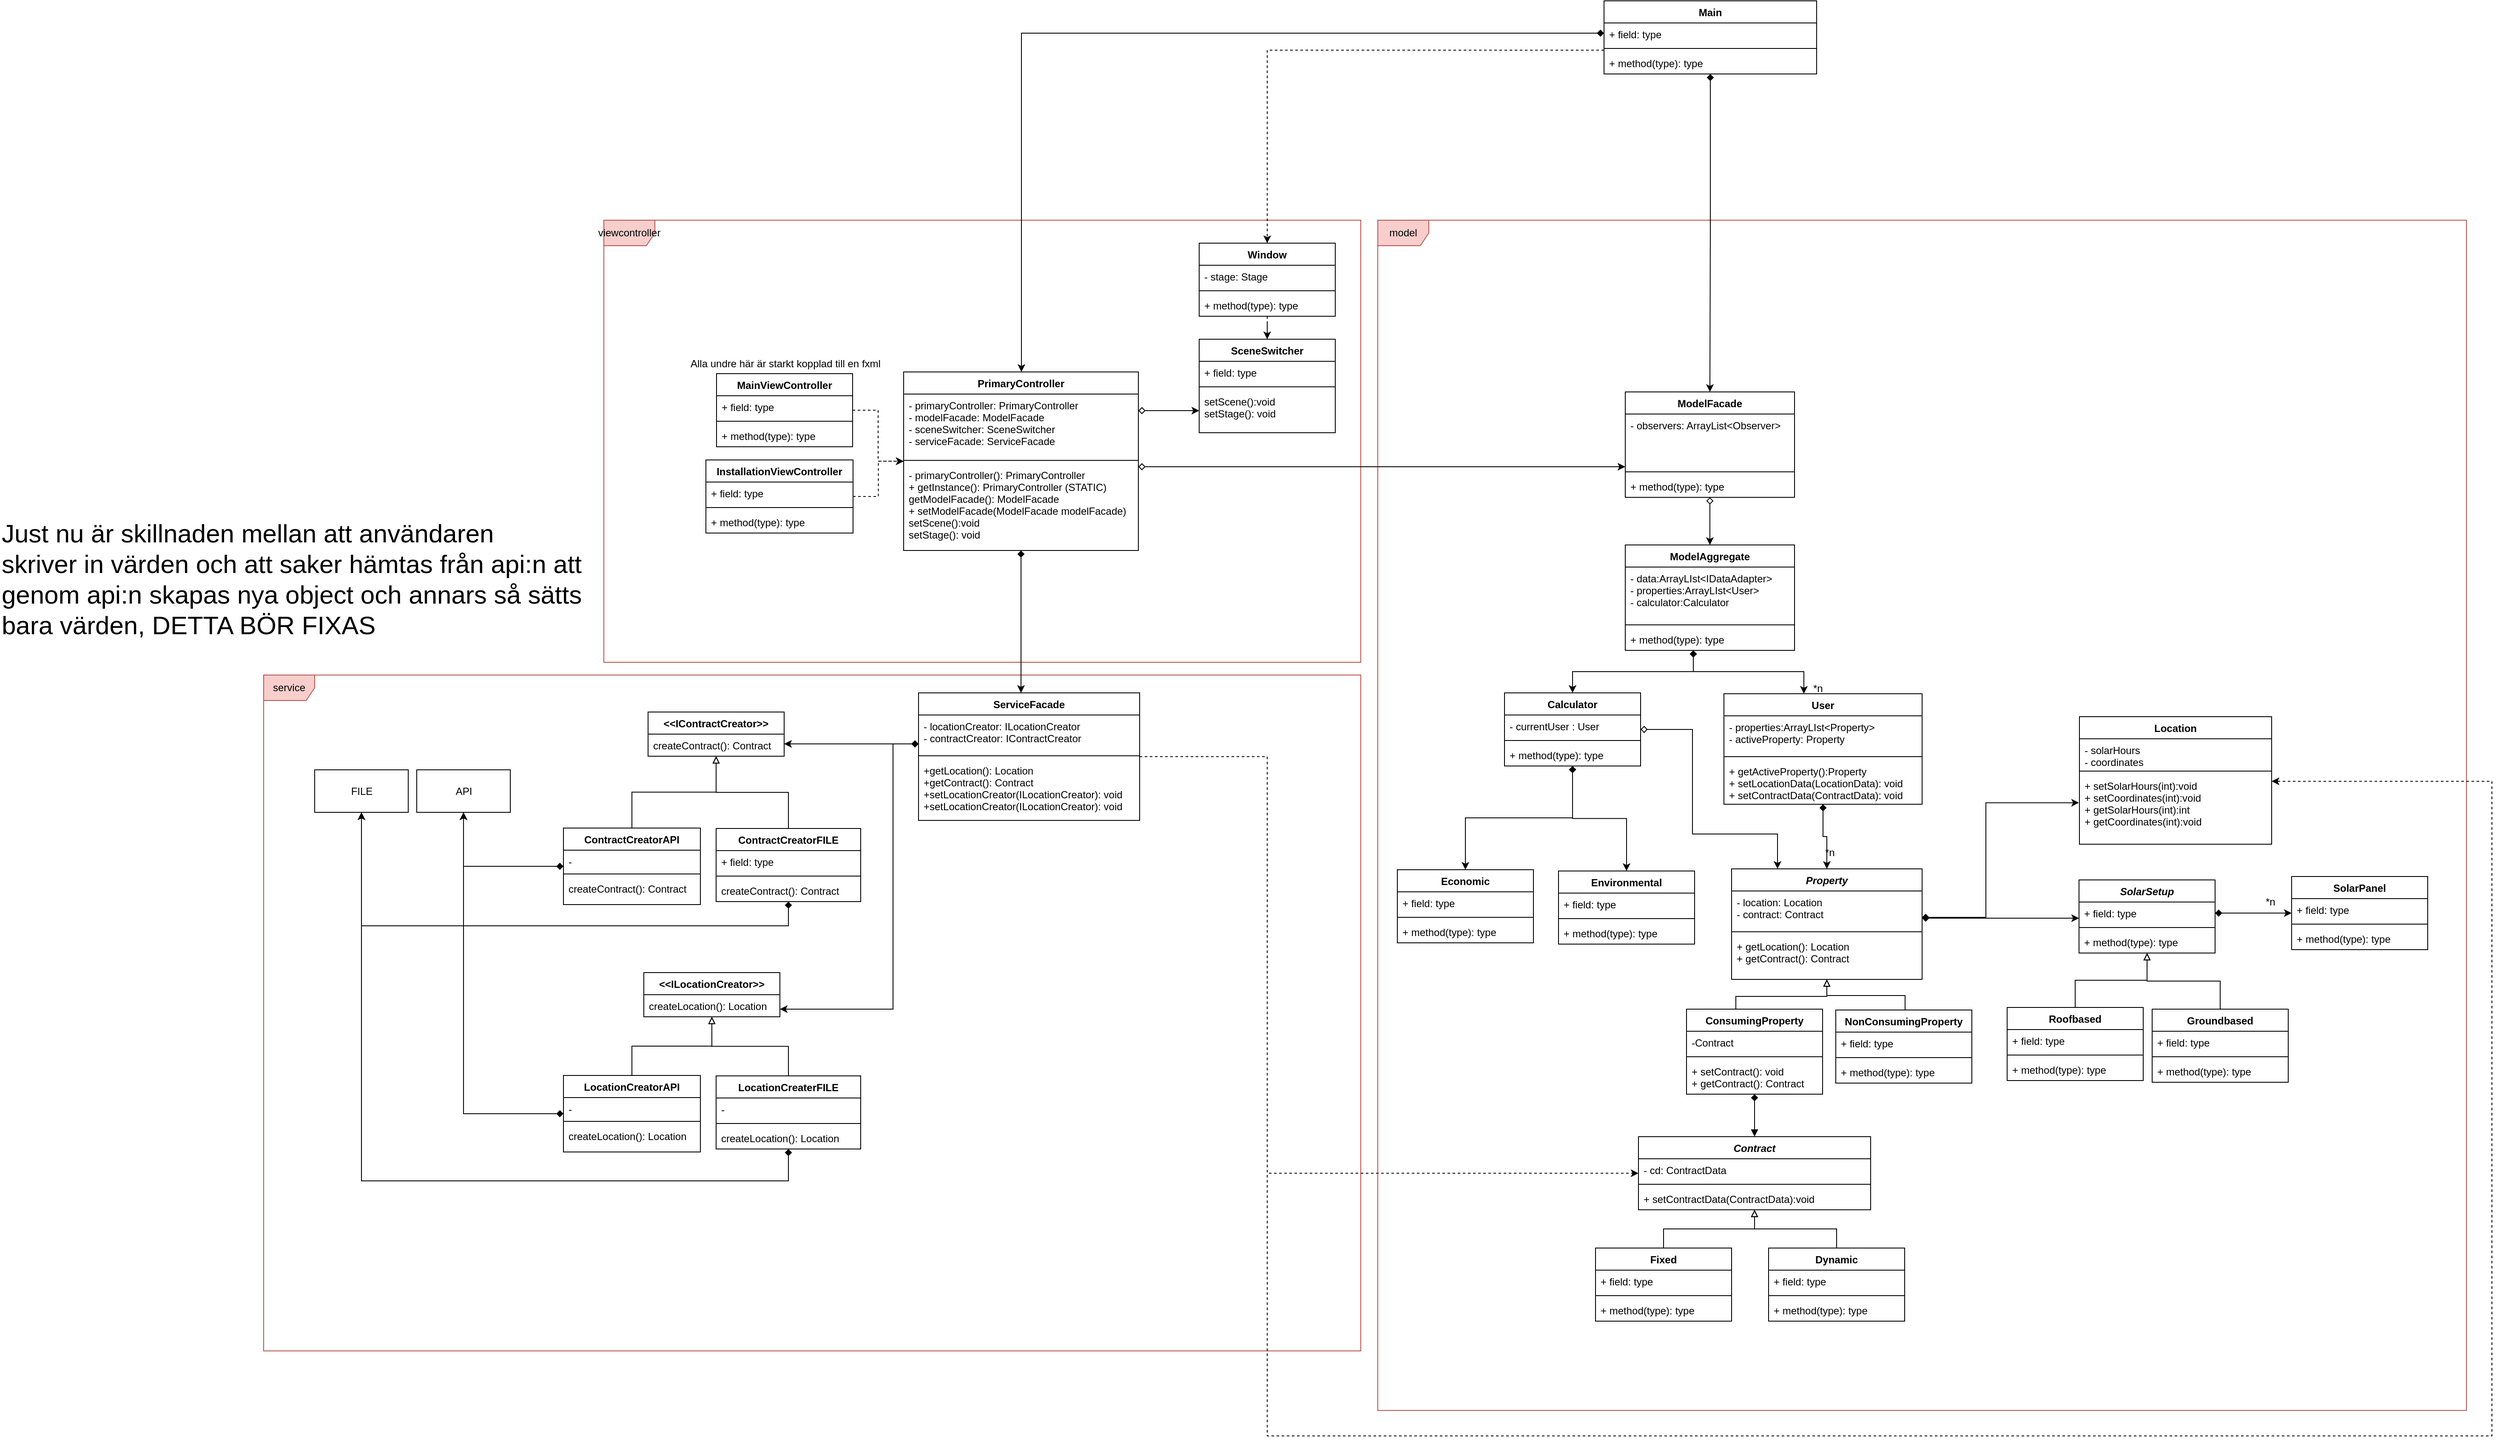 <mxfile version="11.3.0" type="device" pages="1"><diagram name="Page-1" id="929967ad-93f9-6ef4-fab6-5d389245f69c"><mxGraphModel dx="1806" dy="965" grid="1" gridSize="10" guides="1" tooltips="1" connect="1" arrows="1" fold="1" page="1" pageScale="2" pageWidth="2336" pageHeight="1654" background="none" math="0" shadow="0"><root><mxCell id="0" style=";html=1;"/><mxCell id="1" style=";html=1;" parent="0"/><mxCell id="E6SUMUaS3trgGq5RU_9r-7" value="service" style="shape=umlFrame;whiteSpace=wrap;html=1;fillColor=#f8cecc;strokeColor=#b85450;" parent="1" vertex="1"><mxGeometry x="390" y="1275" width="1290" height="795" as="geometry"/></mxCell><mxCell id="9O2OfUI6PIkPVo3skTh6-73" value="viewcontroller" style="shape=umlFrame;whiteSpace=wrap;html=1;fillColor=#f8cecc;strokeColor=#b85450;" parent="1" vertex="1"><mxGeometry x="790" y="740" width="890" height="520" as="geometry"/></mxCell><mxCell id="9O2OfUI6PIkPVo3skTh6-70" value="model" style="shape=umlFrame;whiteSpace=wrap;html=1;fillColor=#f8cecc;strokeColor=#b85450;" parent="1" vertex="1"><mxGeometry x="1700" y="740" width="1280" height="1400" as="geometry"/></mxCell><mxCell id="9O2OfUI6PIkPVo3skTh6-109" style="edgeStyle=orthogonalEdgeStyle;rounded=0;orthogonalLoop=1;jettySize=auto;html=1;startArrow=diamond;startFill=1;endArrow=classic;endFill=1;" parent="1" source="9O2OfUI6PIkPVo3skTh6-127" target="9O2OfUI6PIkPVo3skTh6-105" edge="1"><mxGeometry relative="1" as="geometry"><mxPoint x="2071" y="1240" as="sourcePoint"/><Array as="points"><mxPoint x="2071" y="1271"/><mxPoint x="2201" y="1271"/></Array></mxGeometry></mxCell><mxCell id="9O2OfUI6PIkPVo3skTh6-110" style="edgeStyle=orthogonalEdgeStyle;rounded=0;orthogonalLoop=1;jettySize=auto;html=1;startArrow=diamond;startFill=1;endArrow=classic;endFill=1;" parent="1" source="9O2OfUI6PIkPVo3skTh6-127" target="9O2OfUI6PIkPVo3skTh6-89" edge="1"><mxGeometry relative="1" as="geometry"><mxPoint x="2071" y="1240" as="sourcePoint"/><Array as="points"><mxPoint x="2071" y="1271"/><mxPoint x="1929" y="1271"/></Array></mxGeometry></mxCell><mxCell id="9O2OfUI6PIkPVo3skTh6-18" style="edgeStyle=orthogonalEdgeStyle;rounded=0;orthogonalLoop=1;jettySize=auto;html=1;endArrow=none;endFill=0;startArrow=block;startFill=0;" parent="1" source="9O2OfUI6PIkPVo3skTh6-116" target="9O2OfUI6PIkPVo3skTh6-131" edge="1"><mxGeometry relative="1" as="geometry"><mxPoint x="2569.5" y="1586.5" as="sourcePoint"/><mxPoint x="2680.5" y="1666.5" as="targetPoint"/></mxGeometry></mxCell><mxCell id="9O2OfUI6PIkPVo3skTh6-64" style="edgeStyle=orthogonalEdgeStyle;rounded=0;orthogonalLoop=1;jettySize=auto;html=1;startArrow=none;startFill=0;endArrow=block;endFill=0;" parent="1" source="9O2OfUI6PIkPVo3skTh6-123" target="9O2OfUI6PIkPVo3skTh6-116" edge="1"><mxGeometry relative="1" as="geometry"><mxPoint x="2511.5" y="1666.5" as="sourcePoint"/><mxPoint x="2569.5" y="1586.5" as="targetPoint"/></mxGeometry></mxCell><mxCell id="9O2OfUI6PIkPVo3skTh6-63" value="*n" style="text;html=1;resizable=0;points=[];autosize=1;align=left;verticalAlign=top;spacingTop=-4;" parent="1" vertex="1"><mxGeometry x="2210" y="1281" width="30" height="20" as="geometry"/></mxCell><mxCell id="9O2OfUI6PIkPVo3skTh6-76" value="Location" style="swimlane;fontStyle=1;align=center;verticalAlign=top;childLayout=stackLayout;horizontal=1;startSize=26;horizontalStack=0;resizeParent=1;resizeParentMax=0;resizeLast=0;collapsible=1;marginBottom=0;" parent="1" vertex="1"><mxGeometry x="2525" y="1324" width="226" height="150" as="geometry"/></mxCell><mxCell id="9O2OfUI6PIkPVo3skTh6-77" value=" - solarHours&#xA;- coordinates" style="text;strokeColor=none;fillColor=none;align=left;verticalAlign=top;spacingLeft=4;spacingRight=4;overflow=hidden;rotatable=0;points=[[0,0.5],[1,0.5]];portConstraint=eastwest;" parent="9O2OfUI6PIkPVo3skTh6-76" vertex="1"><mxGeometry y="26" width="226" height="34" as="geometry"/></mxCell><mxCell id="9O2OfUI6PIkPVo3skTh6-78" value="" style="line;strokeWidth=1;fillColor=none;align=left;verticalAlign=middle;spacingTop=-1;spacingLeft=3;spacingRight=3;rotatable=0;labelPosition=right;points=[];portConstraint=eastwest;" parent="9O2OfUI6PIkPVo3skTh6-76" vertex="1"><mxGeometry y="60" width="226" height="8" as="geometry"/></mxCell><mxCell id="9O2OfUI6PIkPVo3skTh6-79" value="+ setSolarHours(int):void&#xA;+ setCoordinates(int):void&#xA;+ getSolarHours(int):int&#xA;+ getCoordinates(int):void" style="text;strokeColor=none;fillColor=none;align=left;verticalAlign=top;spacingLeft=4;spacingRight=4;overflow=hidden;rotatable=0;points=[[0,0.5],[1,0.5]];portConstraint=eastwest;" parent="9O2OfUI6PIkPVo3skTh6-76" vertex="1"><mxGeometry y="68" width="226" height="82" as="geometry"/></mxCell><mxCell id="9O2OfUI6PIkPVo3skTh6-85" value="API" style="html=1;" parent="1" vertex="1"><mxGeometry x="570" y="1386.5" width="110" height="50" as="geometry"/></mxCell><mxCell id="9O2OfUI6PIkPVo3skTh6-87" value="*n" style="text;html=1;resizable=0;points=[];autosize=1;align=left;verticalAlign=top;spacingTop=-4;" parent="1" vertex="1"><mxGeometry x="2741.5" y="1531.5" width="30" height="20" as="geometry"/></mxCell><mxCell id="9O2OfUI6PIkPVo3skTh6-103" style="edgeStyle=orthogonalEdgeStyle;rounded=0;orthogonalLoop=1;jettySize=auto;html=1;startArrow=diamond;startFill=1;endArrow=classic;endFill=1;" parent="1" source="9O2OfUI6PIkPVo3skTh6-89" target="9O2OfUI6PIkPVo3skTh6-99" edge="1"><mxGeometry relative="1" as="geometry"><mxPoint x="1899.172" y="1503" as="sourcePoint"/></mxGeometry></mxCell><mxCell id="9O2OfUI6PIkPVo3skTh6-104" style="edgeStyle=orthogonalEdgeStyle;rounded=0;orthogonalLoop=1;jettySize=auto;html=1;startArrow=diamond;startFill=1;endArrow=classic;endFill=1;" parent="1" source="9O2OfUI6PIkPVo3skTh6-89" target="9O2OfUI6PIkPVo3skTh6-95" edge="1"><mxGeometry relative="1" as="geometry"><mxPoint x="1899.172" y="1503" as="sourcePoint"/></mxGeometry></mxCell><mxCell id="9O2OfUI6PIkPVo3skTh6-218" style="edgeStyle=orthogonalEdgeStyle;rounded=0;orthogonalLoop=1;jettySize=auto;html=1;startArrow=diamond;startFill=0;endArrow=classic;endFill=1;" parent="1" source="9O2OfUI6PIkPVo3skTh6-89" target="9O2OfUI6PIkPVo3skTh6-111" edge="1"><mxGeometry relative="1" as="geometry"><Array as="points"><mxPoint x="2070" y="1339"/><mxPoint x="2070" y="1462"/><mxPoint x="2170" y="1462"/></Array></mxGeometry></mxCell><mxCell id="9O2OfUI6PIkPVo3skTh6-89" value="Calculator" style="swimlane;fontStyle=1;align=center;verticalAlign=top;childLayout=stackLayout;horizontal=1;startSize=26;horizontalStack=0;resizeParent=1;resizeParentMax=0;resizeLast=0;collapsible=1;marginBottom=0;" parent="1" vertex="1"><mxGeometry x="1849" y="1296" width="160" height="86" as="geometry"/></mxCell><mxCell id="9O2OfUI6PIkPVo3skTh6-90" value="- currentUser : User" style="text;strokeColor=none;fillColor=none;align=left;verticalAlign=top;spacingLeft=4;spacingRight=4;overflow=hidden;rotatable=0;points=[[0,0.5],[1,0.5]];portConstraint=eastwest;" parent="9O2OfUI6PIkPVo3skTh6-89" vertex="1"><mxGeometry y="26" width="160" height="26" as="geometry"/></mxCell><mxCell id="9O2OfUI6PIkPVo3skTh6-91" value="" style="line;strokeWidth=1;fillColor=none;align=left;verticalAlign=middle;spacingTop=-1;spacingLeft=3;spacingRight=3;rotatable=0;labelPosition=right;points=[];portConstraint=eastwest;" parent="9O2OfUI6PIkPVo3skTh6-89" vertex="1"><mxGeometry y="52" width="160" height="8" as="geometry"/></mxCell><mxCell id="9O2OfUI6PIkPVo3skTh6-92" value="+ method(type): type" style="text;strokeColor=none;fillColor=none;align=left;verticalAlign=top;spacingLeft=4;spacingRight=4;overflow=hidden;rotatable=0;points=[[0,0.5],[1,0.5]];portConstraint=eastwest;" parent="9O2OfUI6PIkPVo3skTh6-89" vertex="1"><mxGeometry y="60" width="160" height="26" as="geometry"/></mxCell><mxCell id="9O2OfUI6PIkPVo3skTh6-95" value="Environmental" style="swimlane;fontStyle=1;align=center;verticalAlign=top;childLayout=stackLayout;horizontal=1;startSize=26;horizontalStack=0;resizeParent=1;resizeParentMax=0;resizeLast=0;collapsible=1;marginBottom=0;" parent="1" vertex="1"><mxGeometry x="1912.5" y="1505.5" width="160" height="86" as="geometry"/></mxCell><mxCell id="9O2OfUI6PIkPVo3skTh6-96" value="+ field: type" style="text;strokeColor=none;fillColor=none;align=left;verticalAlign=top;spacingLeft=4;spacingRight=4;overflow=hidden;rotatable=0;points=[[0,0.5],[1,0.5]];portConstraint=eastwest;" parent="9O2OfUI6PIkPVo3skTh6-95" vertex="1"><mxGeometry y="26" width="160" height="26" as="geometry"/></mxCell><mxCell id="9O2OfUI6PIkPVo3skTh6-97" value="" style="line;strokeWidth=1;fillColor=none;align=left;verticalAlign=middle;spacingTop=-1;spacingLeft=3;spacingRight=3;rotatable=0;labelPosition=right;points=[];portConstraint=eastwest;" parent="9O2OfUI6PIkPVo3skTh6-95" vertex="1"><mxGeometry y="52" width="160" height="8" as="geometry"/></mxCell><mxCell id="9O2OfUI6PIkPVo3skTh6-98" value="+ method(type): type" style="text;strokeColor=none;fillColor=none;align=left;verticalAlign=top;spacingLeft=4;spacingRight=4;overflow=hidden;rotatable=0;points=[[0,0.5],[1,0.5]];portConstraint=eastwest;" parent="9O2OfUI6PIkPVo3skTh6-95" vertex="1"><mxGeometry y="60" width="160" height="26" as="geometry"/></mxCell><mxCell id="9O2OfUI6PIkPVo3skTh6-99" value="Economic" style="swimlane;fontStyle=1;align=center;verticalAlign=top;childLayout=stackLayout;horizontal=1;startSize=26;horizontalStack=0;resizeParent=1;resizeParentMax=0;resizeLast=0;collapsible=1;marginBottom=0;" parent="1" vertex="1"><mxGeometry x="1723" y="1504" width="160" height="86" as="geometry"/></mxCell><mxCell id="9O2OfUI6PIkPVo3skTh6-100" value="+ field: type" style="text;strokeColor=none;fillColor=none;align=left;verticalAlign=top;spacingLeft=4;spacingRight=4;overflow=hidden;rotatable=0;points=[[0,0.5],[1,0.5]];portConstraint=eastwest;" parent="9O2OfUI6PIkPVo3skTh6-99" vertex="1"><mxGeometry y="26" width="160" height="26" as="geometry"/></mxCell><mxCell id="9O2OfUI6PIkPVo3skTh6-101" value="" style="line;strokeWidth=1;fillColor=none;align=left;verticalAlign=middle;spacingTop=-1;spacingLeft=3;spacingRight=3;rotatable=0;labelPosition=right;points=[];portConstraint=eastwest;" parent="9O2OfUI6PIkPVo3skTh6-99" vertex="1"><mxGeometry y="52" width="160" height="8" as="geometry"/></mxCell><mxCell id="9O2OfUI6PIkPVo3skTh6-102" value="+ method(type): type" style="text;strokeColor=none;fillColor=none;align=left;verticalAlign=top;spacingLeft=4;spacingRight=4;overflow=hidden;rotatable=0;points=[[0,0.5],[1,0.5]];portConstraint=eastwest;" parent="9O2OfUI6PIkPVo3skTh6-99" vertex="1"><mxGeometry y="60" width="160" height="26" as="geometry"/></mxCell><mxCell id="9O2OfUI6PIkPVo3skTh6-122" style="edgeStyle=orthogonalEdgeStyle;rounded=0;orthogonalLoop=1;jettySize=auto;html=1;startArrow=diamond;startFill=1;endArrow=classic;endFill=1;" parent="1" source="9O2OfUI6PIkPVo3skTh6-105" target="9O2OfUI6PIkPVo3skTh6-111" edge="1"><mxGeometry relative="1" as="geometry"><mxPoint x="2216.5" y="1515" as="sourcePoint"/></mxGeometry></mxCell><mxCell id="9O2OfUI6PIkPVo3skTh6-105" value="User" style="swimlane;fontStyle=1;align=center;verticalAlign=top;childLayout=stackLayout;horizontal=1;startSize=26;horizontalStack=0;resizeParent=1;resizeParentMax=0;resizeLast=0;collapsible=1;marginBottom=0;" parent="1" vertex="1"><mxGeometry x="2107" y="1297" width="233" height="130" as="geometry"/></mxCell><mxCell id="9O2OfUI6PIkPVo3skTh6-106" value="- properties:ArrayLIst&lt;Property&gt;&#xA;- activeProperty: Property&#xA;" style="text;strokeColor=none;fillColor=none;align=left;verticalAlign=top;spacingLeft=4;spacingRight=4;overflow=hidden;rotatable=0;points=[[0,0.5],[1,0.5]];portConstraint=eastwest;" parent="9O2OfUI6PIkPVo3skTh6-105" vertex="1"><mxGeometry y="26" width="233" height="44" as="geometry"/></mxCell><mxCell id="9O2OfUI6PIkPVo3skTh6-107" value="" style="line;strokeWidth=1;fillColor=none;align=left;verticalAlign=middle;spacingTop=-1;spacingLeft=3;spacingRight=3;rotatable=0;labelPosition=right;points=[];portConstraint=eastwest;" parent="9O2OfUI6PIkPVo3skTh6-105" vertex="1"><mxGeometry y="70" width="233" height="8" as="geometry"/></mxCell><mxCell id="9O2OfUI6PIkPVo3skTh6-108" value="+ getActiveProperty():Property&#xA;+ setLocationData(LocationData): void&#xA;+ setContractData(ContractData): void" style="text;strokeColor=none;fillColor=none;align=left;verticalAlign=top;spacingLeft=4;spacingRight=4;overflow=hidden;rotatable=0;points=[[0,0.5],[1,0.5]];portConstraint=eastwest;" parent="9O2OfUI6PIkPVo3skTh6-105" vertex="1"><mxGeometry y="78" width="233" height="52" as="geometry"/></mxCell><mxCell id="9O2OfUI6PIkPVo3skTh6-111" value="Property" style="swimlane;fontStyle=3;align=center;verticalAlign=top;childLayout=stackLayout;horizontal=1;startSize=26;horizontalStack=0;resizeParent=1;resizeParentMax=0;resizeLast=0;collapsible=1;marginBottom=0;" parent="1" vertex="1"><mxGeometry x="2116" y="1503" width="224" height="130" as="geometry"/></mxCell><mxCell id="9O2OfUI6PIkPVo3skTh6-112" value="- location: Location&#xA;- contract: Contract&#xA;&#xA;" style="text;strokeColor=none;fillColor=none;align=left;verticalAlign=top;spacingLeft=4;spacingRight=4;overflow=hidden;rotatable=0;points=[[0,0.5],[1,0.5]];portConstraint=eastwest;" parent="9O2OfUI6PIkPVo3skTh6-111" vertex="1"><mxGeometry y="26" width="224" height="44" as="geometry"/></mxCell><mxCell id="9O2OfUI6PIkPVo3skTh6-113" value="" style="line;strokeWidth=1;fillColor=none;align=left;verticalAlign=middle;spacingTop=-1;spacingLeft=3;spacingRight=3;rotatable=0;labelPosition=right;points=[];portConstraint=eastwest;" parent="9O2OfUI6PIkPVo3skTh6-111" vertex="1"><mxGeometry y="70" width="224" height="8" as="geometry"/></mxCell><mxCell id="9O2OfUI6PIkPVo3skTh6-114" value="+ getLocation(): Location&#xA;+ getContract(): Contract&#xA;" style="text;strokeColor=none;fillColor=none;align=left;verticalAlign=top;spacingLeft=4;spacingRight=4;overflow=hidden;rotatable=0;points=[[0,0.5],[1,0.5]];portConstraint=eastwest;" parent="9O2OfUI6PIkPVo3skTh6-111" vertex="1"><mxGeometry y="78" width="224" height="52" as="geometry"/></mxCell><mxCell id="9O2OfUI6PIkPVo3skTh6-116" value="SolarSetup" style="swimlane;fontStyle=3;align=center;verticalAlign=top;childLayout=stackLayout;horizontal=1;startSize=26;horizontalStack=0;resizeParent=1;resizeParentMax=0;resizeLast=0;collapsible=1;marginBottom=0;" parent="1" vertex="1"><mxGeometry x="2524.5" y="1516" width="160" height="86" as="geometry"/></mxCell><mxCell id="9O2OfUI6PIkPVo3skTh6-117" value="+ field: type" style="text;strokeColor=none;fillColor=none;align=left;verticalAlign=top;spacingLeft=4;spacingRight=4;overflow=hidden;rotatable=0;points=[[0,0.5],[1,0.5]];portConstraint=eastwest;" parent="9O2OfUI6PIkPVo3skTh6-116" vertex="1"><mxGeometry y="26" width="160" height="26" as="geometry"/></mxCell><mxCell id="9O2OfUI6PIkPVo3skTh6-118" value="" style="line;strokeWidth=1;fillColor=none;align=left;verticalAlign=middle;spacingTop=-1;spacingLeft=3;spacingRight=3;rotatable=0;labelPosition=right;points=[];portConstraint=eastwest;" parent="9O2OfUI6PIkPVo3skTh6-116" vertex="1"><mxGeometry y="52" width="160" height="8" as="geometry"/></mxCell><mxCell id="9O2OfUI6PIkPVo3skTh6-119" value="+ method(type): type" style="text;strokeColor=none;fillColor=none;align=left;verticalAlign=top;spacingLeft=4;spacingRight=4;overflow=hidden;rotatable=0;points=[[0,0.5],[1,0.5]];portConstraint=eastwest;" parent="9O2OfUI6PIkPVo3skTh6-116" vertex="1"><mxGeometry y="60" width="160" height="26" as="geometry"/></mxCell><mxCell id="9O2OfUI6PIkPVo3skTh6-121" style="edgeStyle=orthogonalEdgeStyle;rounded=0;orthogonalLoop=1;jettySize=auto;html=1;startArrow=diamond;startFill=1;endArrow=classic;endFill=1;" parent="1" source="9O2OfUI6PIkPVo3skTh6-112" target="9O2OfUI6PIkPVo3skTh6-116" edge="1"><mxGeometry relative="1" as="geometry"><Array as="points"><mxPoint x="2364.5" y="1561"/><mxPoint x="2364.5" y="1561"/></Array></mxGeometry></mxCell><mxCell id="9O2OfUI6PIkPVo3skTh6-123" value="Roofbased" style="swimlane;fontStyle=1;align=center;verticalAlign=top;childLayout=stackLayout;horizontal=1;startSize=26;horizontalStack=0;resizeParent=1;resizeParentMax=0;resizeLast=0;collapsible=1;marginBottom=0;" parent="1" vertex="1"><mxGeometry x="2440" y="1666" width="160" height="86" as="geometry"/></mxCell><mxCell id="9O2OfUI6PIkPVo3skTh6-124" value="+ field: type" style="text;strokeColor=none;fillColor=none;align=left;verticalAlign=top;spacingLeft=4;spacingRight=4;overflow=hidden;rotatable=0;points=[[0,0.5],[1,0.5]];portConstraint=eastwest;" parent="9O2OfUI6PIkPVo3skTh6-123" vertex="1"><mxGeometry y="26" width="160" height="26" as="geometry"/></mxCell><mxCell id="9O2OfUI6PIkPVo3skTh6-125" value="" style="line;strokeWidth=1;fillColor=none;align=left;verticalAlign=middle;spacingTop=-1;spacingLeft=3;spacingRight=3;rotatable=0;labelPosition=right;points=[];portConstraint=eastwest;" parent="9O2OfUI6PIkPVo3skTh6-123" vertex="1"><mxGeometry y="52" width="160" height="8" as="geometry"/></mxCell><mxCell id="9O2OfUI6PIkPVo3skTh6-126" value="+ method(type): type" style="text;strokeColor=none;fillColor=none;align=left;verticalAlign=top;spacingLeft=4;spacingRight=4;overflow=hidden;rotatable=0;points=[[0,0.5],[1,0.5]];portConstraint=eastwest;" parent="9O2OfUI6PIkPVo3skTh6-123" vertex="1"><mxGeometry y="60" width="160" height="26" as="geometry"/></mxCell><mxCell id="9O2OfUI6PIkPVo3skTh6-127" value="ModelAggregate" style="swimlane;fontStyle=1;align=center;verticalAlign=top;childLayout=stackLayout;horizontal=1;startSize=26;horizontalStack=0;resizeParent=1;resizeParentMax=0;resizeLast=0;collapsible=1;marginBottom=0;" parent="1" vertex="1"><mxGeometry x="1991" y="1122" width="199" height="124" as="geometry"/></mxCell><mxCell id="9O2OfUI6PIkPVo3skTh6-128" value="- data:ArrayLIst&lt;IDataAdapter&gt;&#xA;- properties:ArrayLIst&lt;User&gt;&#xA;- calculator:Calculator&#xA;" style="text;strokeColor=none;fillColor=none;align=left;verticalAlign=top;spacingLeft=4;spacingRight=4;overflow=hidden;rotatable=0;points=[[0,0.5],[1,0.5]];portConstraint=eastwest;" parent="9O2OfUI6PIkPVo3skTh6-127" vertex="1"><mxGeometry y="26" width="199" height="64" as="geometry"/></mxCell><mxCell id="9O2OfUI6PIkPVo3skTh6-129" value="" style="line;strokeWidth=1;fillColor=none;align=left;verticalAlign=middle;spacingTop=-1;spacingLeft=3;spacingRight=3;rotatable=0;labelPosition=right;points=[];portConstraint=eastwest;" parent="9O2OfUI6PIkPVo3skTh6-127" vertex="1"><mxGeometry y="90" width="199" height="8" as="geometry"/></mxCell><mxCell id="9O2OfUI6PIkPVo3skTh6-130" value="+ method(type): type" style="text;strokeColor=none;fillColor=none;align=left;verticalAlign=top;spacingLeft=4;spacingRight=4;overflow=hidden;rotatable=0;points=[[0,0.5],[1,0.5]];portConstraint=eastwest;" parent="9O2OfUI6PIkPVo3skTh6-127" vertex="1"><mxGeometry y="98" width="199" height="26" as="geometry"/></mxCell><mxCell id="9O2OfUI6PIkPVo3skTh6-131" value="Groundbased" style="swimlane;fontStyle=1;align=center;verticalAlign=top;childLayout=stackLayout;horizontal=1;startSize=26;horizontalStack=0;resizeParent=1;resizeParentMax=0;resizeLast=0;collapsible=1;marginBottom=0;" parent="1" vertex="1"><mxGeometry x="2610.5" y="1668" width="160" height="86" as="geometry"/></mxCell><mxCell id="9O2OfUI6PIkPVo3skTh6-132" value="+ field: type" style="text;strokeColor=none;fillColor=none;align=left;verticalAlign=top;spacingLeft=4;spacingRight=4;overflow=hidden;rotatable=0;points=[[0,0.5],[1,0.5]];portConstraint=eastwest;" parent="9O2OfUI6PIkPVo3skTh6-131" vertex="1"><mxGeometry y="26" width="160" height="26" as="geometry"/></mxCell><mxCell id="9O2OfUI6PIkPVo3skTh6-133" value="" style="line;strokeWidth=1;fillColor=none;align=left;verticalAlign=middle;spacingTop=-1;spacingLeft=3;spacingRight=3;rotatable=0;labelPosition=right;points=[];portConstraint=eastwest;" parent="9O2OfUI6PIkPVo3skTh6-131" vertex="1"><mxGeometry y="52" width="160" height="8" as="geometry"/></mxCell><mxCell id="9O2OfUI6PIkPVo3skTh6-134" value="+ method(type): type" style="text;strokeColor=none;fillColor=none;align=left;verticalAlign=top;spacingLeft=4;spacingRight=4;overflow=hidden;rotatable=0;points=[[0,0.5],[1,0.5]];portConstraint=eastwest;" parent="9O2OfUI6PIkPVo3skTh6-131" vertex="1"><mxGeometry y="60" width="160" height="26" as="geometry"/></mxCell><mxCell id="9O2OfUI6PIkPVo3skTh6-150" style="edgeStyle=orthogonalEdgeStyle;rounded=0;orthogonalLoop=1;jettySize=auto;html=1;startArrow=diamond;startFill=1;endArrow=block;endFill=1;" parent="1" source="9O2OfUI6PIkPVo3skTh6-135" target="9O2OfUI6PIkPVo3skTh6-151" edge="1"><mxGeometry relative="1" as="geometry"><mxPoint x="2127" y="1789" as="targetPoint"/></mxGeometry></mxCell><mxCell id="9O2OfUI6PIkPVo3skTh6-230" style="edgeStyle=orthogonalEdgeStyle;rounded=0;orthogonalLoop=1;jettySize=auto;html=1;startArrow=none;startFill=0;endArrow=block;endFill=0;" parent="1" source="9O2OfUI6PIkPVo3skTh6-135" target="9O2OfUI6PIkPVo3skTh6-111" edge="1"><mxGeometry relative="1" as="geometry"><Array as="points"><mxPoint x="2121" y="1653"/><mxPoint x="2228" y="1653"/></Array></mxGeometry></mxCell><mxCell id="9O2OfUI6PIkPVo3skTh6-135" value="ConsumingProperty" style="swimlane;fontStyle=1;align=center;verticalAlign=top;childLayout=stackLayout;horizontal=1;startSize=26;horizontalStack=0;resizeParent=1;resizeParentMax=0;resizeLast=0;collapsible=1;marginBottom=0;" parent="1" vertex="1"><mxGeometry x="2063" y="1668" width="160" height="100" as="geometry"/></mxCell><mxCell id="9O2OfUI6PIkPVo3skTh6-136" value="-Contract" style="text;strokeColor=none;fillColor=none;align=left;verticalAlign=top;spacingLeft=4;spacingRight=4;overflow=hidden;rotatable=0;points=[[0,0.5],[1,0.5]];portConstraint=eastwest;" parent="9O2OfUI6PIkPVo3skTh6-135" vertex="1"><mxGeometry y="26" width="160" height="26" as="geometry"/></mxCell><mxCell id="9O2OfUI6PIkPVo3skTh6-137" value="" style="line;strokeWidth=1;fillColor=none;align=left;verticalAlign=middle;spacingTop=-1;spacingLeft=3;spacingRight=3;rotatable=0;labelPosition=right;points=[];portConstraint=eastwest;" parent="9O2OfUI6PIkPVo3skTh6-135" vertex="1"><mxGeometry y="52" width="160" height="8" as="geometry"/></mxCell><mxCell id="9O2OfUI6PIkPVo3skTh6-138" value="+ setContract(): void&#xA;+ getContract(): Contract&#xA;" style="text;strokeColor=none;fillColor=none;align=left;verticalAlign=top;spacingLeft=4;spacingRight=4;overflow=hidden;rotatable=0;points=[[0,0.5],[1,0.5]];portConstraint=eastwest;" parent="9O2OfUI6PIkPVo3skTh6-135" vertex="1"><mxGeometry y="60" width="160" height="40" as="geometry"/></mxCell><mxCell id="9O2OfUI6PIkPVo3skTh6-145" style="edgeStyle=orthogonalEdgeStyle;rounded=0;orthogonalLoop=1;jettySize=auto;html=1;startArrow=none;startFill=0;endArrow=block;endFill=0;" parent="1" source="9O2OfUI6PIkPVo3skTh6-141" target="9O2OfUI6PIkPVo3skTh6-111" edge="1"><mxGeometry relative="1" as="geometry"><Array as="points"><mxPoint x="2320" y="1652"/><mxPoint x="2228" y="1652"/></Array></mxGeometry></mxCell><mxCell id="9O2OfUI6PIkPVo3skTh6-141" value="NonConsumingProperty" style="swimlane;fontStyle=1;align=center;verticalAlign=top;childLayout=stackLayout;horizontal=1;startSize=26;horizontalStack=0;resizeParent=1;resizeParentMax=0;resizeLast=0;collapsible=1;marginBottom=0;" parent="1" vertex="1"><mxGeometry x="2238.5" y="1669" width="160" height="86" as="geometry"/></mxCell><mxCell id="9O2OfUI6PIkPVo3skTh6-142" value="+ field: type" style="text;strokeColor=none;fillColor=none;align=left;verticalAlign=top;spacingLeft=4;spacingRight=4;overflow=hidden;rotatable=0;points=[[0,0.5],[1,0.5]];portConstraint=eastwest;" parent="9O2OfUI6PIkPVo3skTh6-141" vertex="1"><mxGeometry y="26" width="160" height="26" as="geometry"/></mxCell><mxCell id="9O2OfUI6PIkPVo3skTh6-143" value="" style="line;strokeWidth=1;fillColor=none;align=left;verticalAlign=middle;spacingTop=-1;spacingLeft=3;spacingRight=3;rotatable=0;labelPosition=right;points=[];portConstraint=eastwest;" parent="9O2OfUI6PIkPVo3skTh6-141" vertex="1"><mxGeometry y="52" width="160" height="8" as="geometry"/></mxCell><mxCell id="9O2OfUI6PIkPVo3skTh6-144" value="+ method(type): type" style="text;strokeColor=none;fillColor=none;align=left;verticalAlign=top;spacingLeft=4;spacingRight=4;overflow=hidden;rotatable=0;points=[[0,0.5],[1,0.5]];portConstraint=eastwest;" parent="9O2OfUI6PIkPVo3skTh6-141" vertex="1"><mxGeometry y="60" width="160" height="26" as="geometry"/></mxCell><mxCell id="9O2OfUI6PIkPVo3skTh6-151" value="Contract" style="swimlane;fontStyle=3;align=center;verticalAlign=top;childLayout=stackLayout;horizontal=1;startSize=26;horizontalStack=0;resizeParent=1;resizeParentMax=0;resizeLast=0;collapsible=1;marginBottom=0;" parent="1" vertex="1"><mxGeometry x="2006.5" y="1818" width="273" height="86" as="geometry"/></mxCell><mxCell id="9O2OfUI6PIkPVo3skTh6-152" value="- cd: ContractData" style="text;strokeColor=none;fillColor=none;align=left;verticalAlign=top;spacingLeft=4;spacingRight=4;overflow=hidden;rotatable=0;points=[[0,0.5],[1,0.5]];portConstraint=eastwest;" parent="9O2OfUI6PIkPVo3skTh6-151" vertex="1"><mxGeometry y="26" width="273" height="26" as="geometry"/></mxCell><mxCell id="9O2OfUI6PIkPVo3skTh6-153" value="" style="line;strokeWidth=1;fillColor=none;align=left;verticalAlign=middle;spacingTop=-1;spacingLeft=3;spacingRight=3;rotatable=0;labelPosition=right;points=[];portConstraint=eastwest;" parent="9O2OfUI6PIkPVo3skTh6-151" vertex="1"><mxGeometry y="52" width="273" height="8" as="geometry"/></mxCell><mxCell id="9O2OfUI6PIkPVo3skTh6-154" value="+ setContractData(ContractData):void" style="text;strokeColor=none;fillColor=none;align=left;verticalAlign=top;spacingLeft=4;spacingRight=4;overflow=hidden;rotatable=0;points=[[0,0.5],[1,0.5]];portConstraint=eastwest;" parent="9O2OfUI6PIkPVo3skTh6-151" vertex="1"><mxGeometry y="60" width="273" height="26" as="geometry"/></mxCell><mxCell id="9O2OfUI6PIkPVo3skTh6-167" style="edgeStyle=orthogonalEdgeStyle;rounded=0;orthogonalLoop=1;jettySize=auto;html=1;startArrow=none;startFill=0;endArrow=block;endFill=0;" parent="1" source="9O2OfUI6PIkPVo3skTh6-156" target="9O2OfUI6PIkPVo3skTh6-151" edge="1"><mxGeometry relative="1" as="geometry"/></mxCell><mxCell id="9O2OfUI6PIkPVo3skTh6-156" value="Dynamic" style="swimlane;fontStyle=1;align=center;verticalAlign=top;childLayout=stackLayout;horizontal=1;startSize=26;horizontalStack=0;resizeParent=1;resizeParentMax=0;resizeLast=0;collapsible=1;marginBottom=0;" parent="1" vertex="1"><mxGeometry x="2159.5" y="1949" width="160" height="86" as="geometry"/></mxCell><mxCell id="9O2OfUI6PIkPVo3skTh6-157" value="+ field: type" style="text;strokeColor=none;fillColor=none;align=left;verticalAlign=top;spacingLeft=4;spacingRight=4;overflow=hidden;rotatable=0;points=[[0,0.5],[1,0.5]];portConstraint=eastwest;" parent="9O2OfUI6PIkPVo3skTh6-156" vertex="1"><mxGeometry y="26" width="160" height="26" as="geometry"/></mxCell><mxCell id="9O2OfUI6PIkPVo3skTh6-158" value="" style="line;strokeWidth=1;fillColor=none;align=left;verticalAlign=middle;spacingTop=-1;spacingLeft=3;spacingRight=3;rotatable=0;labelPosition=right;points=[];portConstraint=eastwest;" parent="9O2OfUI6PIkPVo3skTh6-156" vertex="1"><mxGeometry y="52" width="160" height="8" as="geometry"/></mxCell><mxCell id="9O2OfUI6PIkPVo3skTh6-159" value="+ method(type): type" style="text;strokeColor=none;fillColor=none;align=left;verticalAlign=top;spacingLeft=4;spacingRight=4;overflow=hidden;rotatable=0;points=[[0,0.5],[1,0.5]];portConstraint=eastwest;" parent="9O2OfUI6PIkPVo3skTh6-156" vertex="1"><mxGeometry y="60" width="160" height="26" as="geometry"/></mxCell><mxCell id="9O2OfUI6PIkPVo3skTh6-166" style="edgeStyle=orthogonalEdgeStyle;rounded=0;orthogonalLoop=1;jettySize=auto;html=1;startArrow=none;startFill=0;endArrow=block;endFill=0;" parent="1" source="9O2OfUI6PIkPVo3skTh6-162" target="9O2OfUI6PIkPVo3skTh6-151" edge="1"><mxGeometry relative="1" as="geometry"/></mxCell><mxCell id="9O2OfUI6PIkPVo3skTh6-162" value="Fixed" style="swimlane;fontStyle=1;align=center;verticalAlign=top;childLayout=stackLayout;horizontal=1;startSize=26;horizontalStack=0;resizeParent=1;resizeParentMax=0;resizeLast=0;collapsible=1;marginBottom=0;" parent="1" vertex="1"><mxGeometry x="1956" y="1949" width="160" height="86" as="geometry"/></mxCell><mxCell id="9O2OfUI6PIkPVo3skTh6-163" value="+ field: type" style="text;strokeColor=none;fillColor=none;align=left;verticalAlign=top;spacingLeft=4;spacingRight=4;overflow=hidden;rotatable=0;points=[[0,0.5],[1,0.5]];portConstraint=eastwest;" parent="9O2OfUI6PIkPVo3skTh6-162" vertex="1"><mxGeometry y="26" width="160" height="26" as="geometry"/></mxCell><mxCell id="9O2OfUI6PIkPVo3skTh6-164" value="" style="line;strokeWidth=1;fillColor=none;align=left;verticalAlign=middle;spacingTop=-1;spacingLeft=3;spacingRight=3;rotatable=0;labelPosition=right;points=[];portConstraint=eastwest;" parent="9O2OfUI6PIkPVo3skTh6-162" vertex="1"><mxGeometry y="52" width="160" height="8" as="geometry"/></mxCell><mxCell id="9O2OfUI6PIkPVo3skTh6-165" value="+ method(type): type" style="text;strokeColor=none;fillColor=none;align=left;verticalAlign=top;spacingLeft=4;spacingRight=4;overflow=hidden;rotatable=0;points=[[0,0.5],[1,0.5]];portConstraint=eastwest;" parent="9O2OfUI6PIkPVo3skTh6-162" vertex="1"><mxGeometry y="60" width="160" height="26" as="geometry"/></mxCell><mxCell id="9O2OfUI6PIkPVo3skTh6-173" style="edgeStyle=orthogonalEdgeStyle;rounded=0;orthogonalLoop=1;jettySize=auto;html=1;startArrow=diamond;startFill=1;endArrow=classic;endFill=1;" parent="1" source="9O2OfUI6PIkPVo3skTh6-111" edge="1"><mxGeometry relative="1" as="geometry"><mxPoint x="2295.5" y="1560.4" as="sourcePoint"/><mxPoint x="2524.5" y="1425.2" as="targetPoint"/><Array as="points"><mxPoint x="2415" y="1560"/><mxPoint x="2415" y="1425"/></Array></mxGeometry></mxCell><mxCell id="9O2OfUI6PIkPVo3skTh6-184" style="edgeStyle=orthogonalEdgeStyle;rounded=0;orthogonalLoop=1;jettySize=auto;html=1;startArrow=diamond;startFill=1;endArrow=classic;endFill=1;" parent="1" source="9O2OfUI6PIkPVo3skTh6-180" target="9O2OfUI6PIkPVo3skTh6-85" edge="1"><mxGeometry relative="1" as="geometry"><mxPoint x="960.5" y="1517.5" as="targetPoint"/><Array as="points"><mxPoint x="625" y="1500"/></Array></mxGeometry></mxCell><mxCell id="9O2OfUI6PIkPVo3skTh6-216" style="edgeStyle=orthogonalEdgeStyle;rounded=0;orthogonalLoop=1;jettySize=auto;html=1;startArrow=diamond;startFill=1;endArrow=classic;endFill=1;" parent="1" source="9O2OfUI6PIkPVo3skTh6-199" target="CACVjQYpnag8E5i3fIYz-11" edge="1"><mxGeometry relative="1" as="geometry"><Array as="points"><mxPoint x="1007" y="1570"/><mxPoint x="505" y="1570"/></Array></mxGeometry></mxCell><mxCell id="CACVjQYpnag8E5i3fIYz-10" style="edgeStyle=orthogonalEdgeStyle;rounded=0;orthogonalLoop=1;jettySize=auto;html=1;endArrow=block;endFill=0;" parent="1" source="9O2OfUI6PIkPVo3skTh6-199" target="CACVjQYpnag8E5i3fIYz-5" edge="1"><mxGeometry relative="1" as="geometry"/></mxCell><mxCell id="9O2OfUI6PIkPVo3skTh6-199" value="ContractCreatorFILE" style="swimlane;fontStyle=1;align=center;verticalAlign=top;childLayout=stackLayout;horizontal=1;startSize=26;horizontalStack=0;resizeParent=1;resizeParentMax=0;resizeLast=0;collapsible=1;marginBottom=0;" parent="1" vertex="1"><mxGeometry x="922" y="1455.5" width="170" height="86" as="geometry"/></mxCell><mxCell id="9O2OfUI6PIkPVo3skTh6-200" value="+ field: type" style="text;strokeColor=none;fillColor=none;align=left;verticalAlign=top;spacingLeft=4;spacingRight=4;overflow=hidden;rotatable=0;points=[[0,0.5],[1,0.5]];portConstraint=eastwest;" parent="9O2OfUI6PIkPVo3skTh6-199" vertex="1"><mxGeometry y="26" width="170" height="26" as="geometry"/></mxCell><mxCell id="9O2OfUI6PIkPVo3skTh6-201" value="" style="line;strokeWidth=1;fillColor=none;align=left;verticalAlign=middle;spacingTop=-1;spacingLeft=3;spacingRight=3;rotatable=0;labelPosition=right;points=[];portConstraint=eastwest;" parent="9O2OfUI6PIkPVo3skTh6-199" vertex="1"><mxGeometry y="52" width="170" height="8" as="geometry"/></mxCell><mxCell id="9O2OfUI6PIkPVo3skTh6-202" value="createContract(): Contract" style="text;strokeColor=none;fillColor=none;align=left;verticalAlign=top;spacingLeft=4;spacingRight=4;overflow=hidden;rotatable=0;points=[[0,0.5],[1,0.5]];portConstraint=eastwest;" parent="9O2OfUI6PIkPVo3skTh6-199" vertex="1"><mxGeometry y="60" width="170" height="26" as="geometry"/></mxCell><mxCell id="9O2OfUI6PIkPVo3skTh6-210" value="SolarPanel" style="swimlane;fontStyle=1;align=center;verticalAlign=top;childLayout=stackLayout;horizontal=1;startSize=26;horizontalStack=0;resizeParent=1;resizeParentMax=0;resizeLast=0;collapsible=1;marginBottom=0;" parent="1" vertex="1"><mxGeometry x="2774.5" y="1512" width="160" height="86" as="geometry"/></mxCell><mxCell id="9O2OfUI6PIkPVo3skTh6-211" value="+ field: type" style="text;strokeColor=none;fillColor=none;align=left;verticalAlign=top;spacingLeft=4;spacingRight=4;overflow=hidden;rotatable=0;points=[[0,0.5],[1,0.5]];portConstraint=eastwest;" parent="9O2OfUI6PIkPVo3skTh6-210" vertex="1"><mxGeometry y="26" width="160" height="26" as="geometry"/></mxCell><mxCell id="9O2OfUI6PIkPVo3skTh6-212" value="" style="line;strokeWidth=1;fillColor=none;align=left;verticalAlign=middle;spacingTop=-1;spacingLeft=3;spacingRight=3;rotatable=0;labelPosition=right;points=[];portConstraint=eastwest;" parent="9O2OfUI6PIkPVo3skTh6-210" vertex="1"><mxGeometry y="52" width="160" height="8" as="geometry"/></mxCell><mxCell id="9O2OfUI6PIkPVo3skTh6-213" value="+ method(type): type" style="text;strokeColor=none;fillColor=none;align=left;verticalAlign=top;spacingLeft=4;spacingRight=4;overflow=hidden;rotatable=0;points=[[0,0.5],[1,0.5]];portConstraint=eastwest;" parent="9O2OfUI6PIkPVo3skTh6-210" vertex="1"><mxGeometry y="60" width="160" height="26" as="geometry"/></mxCell><mxCell id="9O2OfUI6PIkPVo3skTh6-214" style="edgeStyle=orthogonalEdgeStyle;rounded=0;orthogonalLoop=1;jettySize=auto;html=1;startArrow=diamond;startFill=1;endArrow=classic;endFill=1;" parent="1" source="9O2OfUI6PIkPVo3skTh6-117" target="9O2OfUI6PIkPVo3skTh6-210" edge="1"><mxGeometry relative="1" as="geometry"/></mxCell><mxCell id="9O2OfUI6PIkPVo3skTh6-217" value="*n" style="text;html=1;resizable=0;points=[];autosize=1;align=left;verticalAlign=top;spacingTop=-4;" parent="1" vertex="1"><mxGeometry x="2223.5" y="1474" width="30" height="20" as="geometry"/></mxCell><mxCell id="l4G244THZqSKhmw9ualw-35" style="edgeStyle=orthogonalEdgeStyle;rounded=0;orthogonalLoop=1;jettySize=auto;html=1;startArrow=diamond;startFill=1;" parent="1" source="E6SUMUaS3trgGq5RU_9r-2" target="l4G244THZqSKhmw9ualw-17" edge="1"><mxGeometry relative="1" as="geometry"><Array as="points"><mxPoint x="1281" y="520"/></Array></mxGeometry></mxCell><mxCell id="l4G244THZqSKhmw9ualw-36" style="edgeStyle=orthogonalEdgeStyle;rounded=0;orthogonalLoop=1;jettySize=auto;html=1;startArrow=diamond;startFill=1;" parent="1" source="E6SUMUaS3trgGq5RU_9r-2" target="l4G244THZqSKhmw9ualw-3" edge="1"><mxGeometry relative="1" as="geometry"/></mxCell><mxCell id="l4G244THZqSKhmw9ualw-49" style="edgeStyle=orthogonalEdgeStyle;rounded=0;orthogonalLoop=1;jettySize=auto;html=1;startArrow=none;startFill=0;dashed=1;" parent="1" source="E6SUMUaS3trgGq5RU_9r-2" target="l4G244THZqSKhmw9ualw-37" edge="1"><mxGeometry relative="1" as="geometry"><Array as="points"><mxPoint x="1570" y="540"/></Array></mxGeometry></mxCell><mxCell id="E6SUMUaS3trgGq5RU_9r-2" value="Main" style="swimlane;fontStyle=1;align=center;verticalAlign=top;childLayout=stackLayout;horizontal=1;startSize=26;horizontalStack=0;resizeParent=1;resizeParentMax=0;resizeLast=0;collapsible=1;marginBottom=0;" parent="1" vertex="1"><mxGeometry x="1966" y="482" width="250" height="86" as="geometry"/></mxCell><mxCell id="E6SUMUaS3trgGq5RU_9r-3" value="+ field: type" style="text;strokeColor=none;fillColor=none;align=left;verticalAlign=top;spacingLeft=4;spacingRight=4;overflow=hidden;rotatable=0;points=[[0,0.5],[1,0.5]];portConstraint=eastwest;" parent="E6SUMUaS3trgGq5RU_9r-2" vertex="1"><mxGeometry y="26" width="250" height="26" as="geometry"/></mxCell><mxCell id="E6SUMUaS3trgGq5RU_9r-4" value="" style="line;strokeWidth=1;fillColor=none;align=left;verticalAlign=middle;spacingTop=-1;spacingLeft=3;spacingRight=3;rotatable=0;labelPosition=right;points=[];portConstraint=eastwest;" parent="E6SUMUaS3trgGq5RU_9r-2" vertex="1"><mxGeometry y="52" width="250" height="8" as="geometry"/></mxCell><mxCell id="E6SUMUaS3trgGq5RU_9r-5" value="+ method(type): type" style="text;strokeColor=none;fillColor=none;align=left;verticalAlign=top;spacingLeft=4;spacingRight=4;overflow=hidden;rotatable=0;points=[[0,0.5],[1,0.5]];portConstraint=eastwest;" parent="E6SUMUaS3trgGq5RU_9r-2" vertex="1"><mxGeometry y="60" width="250" height="26" as="geometry"/></mxCell><mxCell id="l4G244THZqSKhmw9ualw-7" style="edgeStyle=orthogonalEdgeStyle;rounded=0;orthogonalLoop=1;jettySize=auto;html=1;startArrow=diamond;startFill=0;" parent="1" source="l4G244THZqSKhmw9ualw-3" target="9O2OfUI6PIkPVo3skTh6-127" edge="1"><mxGeometry relative="1" as="geometry"/></mxCell><mxCell id="l4G244THZqSKhmw9ualw-3" value="ModelFacade" style="swimlane;fontStyle=1;align=center;verticalAlign=top;childLayout=stackLayout;horizontal=1;startSize=26;horizontalStack=0;resizeParent=1;resizeParentMax=0;resizeLast=0;collapsible=1;marginBottom=0;" parent="1" vertex="1"><mxGeometry x="1991" y="942" width="199" height="124" as="geometry"/></mxCell><mxCell id="l4G244THZqSKhmw9ualw-4" value="- observers: ArrayList&lt;Observer&gt;" style="text;strokeColor=none;fillColor=none;align=left;verticalAlign=top;spacingLeft=4;spacingRight=4;overflow=hidden;rotatable=0;points=[[0,0.5],[1,0.5]];portConstraint=eastwest;" parent="l4G244THZqSKhmw9ualw-3" vertex="1"><mxGeometry y="26" width="199" height="64" as="geometry"/></mxCell><mxCell id="l4G244THZqSKhmw9ualw-5" value="" style="line;strokeWidth=1;fillColor=none;align=left;verticalAlign=middle;spacingTop=-1;spacingLeft=3;spacingRight=3;rotatable=0;labelPosition=right;points=[];portConstraint=eastwest;" parent="l4G244THZqSKhmw9ualw-3" vertex="1"><mxGeometry y="90" width="199" height="8" as="geometry"/></mxCell><mxCell id="l4G244THZqSKhmw9ualw-6" value="+ method(type): type" style="text;strokeColor=none;fillColor=none;align=left;verticalAlign=top;spacingLeft=4;spacingRight=4;overflow=hidden;rotatable=0;points=[[0,0.5],[1,0.5]];portConstraint=eastwest;" parent="l4G244THZqSKhmw9ualw-3" vertex="1"><mxGeometry y="98" width="199" height="26" as="geometry"/></mxCell><mxCell id="l4G244THZqSKhmw9ualw-9" value="SceneSwitcher" style="swimlane;fontStyle=1;align=center;verticalAlign=top;childLayout=stackLayout;horizontal=1;startSize=26;horizontalStack=0;resizeParent=1;resizeParentMax=0;resizeLast=0;collapsible=1;marginBottom=0;" parent="1" vertex="1"><mxGeometry x="1490" y="880" width="160" height="110" as="geometry"/></mxCell><mxCell id="l4G244THZqSKhmw9ualw-10" value="+ field: type" style="text;strokeColor=none;fillColor=none;align=left;verticalAlign=top;spacingLeft=4;spacingRight=4;overflow=hidden;rotatable=0;points=[[0,0.5],[1,0.5]];portConstraint=eastwest;" parent="l4G244THZqSKhmw9ualw-9" vertex="1"><mxGeometry y="26" width="160" height="26" as="geometry"/></mxCell><mxCell id="l4G244THZqSKhmw9ualw-11" value="" style="line;strokeWidth=1;fillColor=none;align=left;verticalAlign=middle;spacingTop=-1;spacingLeft=3;spacingRight=3;rotatable=0;labelPosition=right;points=[];portConstraint=eastwest;" parent="l4G244THZqSKhmw9ualw-9" vertex="1"><mxGeometry y="52" width="160" height="8" as="geometry"/></mxCell><mxCell id="l4G244THZqSKhmw9ualw-12" value="setScene():void&#xA;setStage(): void" style="text;strokeColor=none;fillColor=none;align=left;verticalAlign=top;spacingLeft=4;spacingRight=4;overflow=hidden;rotatable=0;points=[[0,0.5],[1,0.5]];portConstraint=eastwest;" parent="l4G244THZqSKhmw9ualw-9" vertex="1"><mxGeometry y="60" width="160" height="50" as="geometry"/></mxCell><mxCell id="l4G244THZqSKhmw9ualw-31" style="edgeStyle=orthogonalEdgeStyle;rounded=0;orthogonalLoop=1;jettySize=auto;html=1;startArrow=none;startFill=0;dashed=1;" parent="1" source="l4G244THZqSKhmw9ualw-13" target="l4G244THZqSKhmw9ualw-17" edge="1"><mxGeometry relative="1" as="geometry"/></mxCell><mxCell id="l4G244THZqSKhmw9ualw-13" value="InstallationViewController" style="swimlane;fontStyle=1;align=center;verticalAlign=top;childLayout=stackLayout;horizontal=1;startSize=26;horizontalStack=0;resizeParent=1;resizeParentMax=0;resizeLast=0;collapsible=1;marginBottom=0;" parent="1" vertex="1"><mxGeometry x="910" y="1022" width="173" height="86" as="geometry"/></mxCell><mxCell id="l4G244THZqSKhmw9ualw-14" value="+ field: type" style="text;strokeColor=none;fillColor=none;align=left;verticalAlign=top;spacingLeft=4;spacingRight=4;overflow=hidden;rotatable=0;points=[[0,0.5],[1,0.5]];portConstraint=eastwest;" parent="l4G244THZqSKhmw9ualw-13" vertex="1"><mxGeometry y="26" width="173" height="26" as="geometry"/></mxCell><mxCell id="l4G244THZqSKhmw9ualw-15" value="" style="line;strokeWidth=1;fillColor=none;align=left;verticalAlign=middle;spacingTop=-1;spacingLeft=3;spacingRight=3;rotatable=0;labelPosition=right;points=[];portConstraint=eastwest;" parent="l4G244THZqSKhmw9ualw-13" vertex="1"><mxGeometry y="52" width="173" height="8" as="geometry"/></mxCell><mxCell id="l4G244THZqSKhmw9ualw-16" value="+ method(type): type" style="text;strokeColor=none;fillColor=none;align=left;verticalAlign=top;spacingLeft=4;spacingRight=4;overflow=hidden;rotatable=0;points=[[0,0.5],[1,0.5]];portConstraint=eastwest;" parent="l4G244THZqSKhmw9ualw-13" vertex="1"><mxGeometry y="60" width="173" height="26" as="geometry"/></mxCell><mxCell id="l4G244THZqSKhmw9ualw-67" style="edgeStyle=orthogonalEdgeStyle;rounded=0;orthogonalLoop=1;jettySize=auto;html=1;startArrow=diamond;startFill=1;endArrow=classic;endFill=1;" parent="1" source="l4G244THZqSKhmw9ualw-17" target="l4G244THZqSKhmw9ualw-59" edge="1"><mxGeometry relative="1" as="geometry"><Array as="points"><mxPoint x="1281" y="1320"/><mxPoint x="1281" y="1320"/></Array></mxGeometry></mxCell><mxCell id="l4G244THZqSKhmw9ualw-17" value="PrimaryController" style="swimlane;fontStyle=1;align=center;verticalAlign=top;childLayout=stackLayout;horizontal=1;startSize=26;horizontalStack=0;resizeParent=1;resizeParentMax=0;resizeLast=0;collapsible=1;marginBottom=0;" parent="1" vertex="1"><mxGeometry x="1142.5" y="918.5" width="276" height="210" as="geometry"/></mxCell><mxCell id="l4G244THZqSKhmw9ualw-18" value="- primaryController: PrimaryController&#xA;- modelFacade: ModelFacade&#xA;- sceneSwitcher: SceneSwitcher&#xA;- serviceFacade: ServiceFacade&#xA;&#xA;&#xA;" style="text;strokeColor=none;fillColor=none;align=left;verticalAlign=top;spacingLeft=4;spacingRight=4;overflow=hidden;rotatable=0;points=[[0,0.5],[1,0.5]];portConstraint=eastwest;" parent="l4G244THZqSKhmw9ualw-17" vertex="1"><mxGeometry y="26" width="276" height="74" as="geometry"/></mxCell><mxCell id="l4G244THZqSKhmw9ualw-19" value="" style="line;strokeWidth=1;fillColor=none;align=left;verticalAlign=middle;spacingTop=-1;spacingLeft=3;spacingRight=3;rotatable=0;labelPosition=right;points=[];portConstraint=eastwest;" parent="l4G244THZqSKhmw9ualw-17" vertex="1"><mxGeometry y="100" width="276" height="8" as="geometry"/></mxCell><mxCell id="l4G244THZqSKhmw9ualw-20" value="- primaryController(): PrimaryController&#xA;+ getInstance(): PrimaryController (STATIC)&#xA;getModelFacade(): ModelFacade&#xA;+ setModelFacade(ModelFacade modelFacade)&#xA;setScene():void&#xA;setStage(): void&#xA;&#xA;&#xA;&#xA;&#xA;" style="text;strokeColor=none;fillColor=none;align=left;verticalAlign=top;spacingLeft=4;spacingRight=4;overflow=hidden;rotatable=0;points=[[0,0.5],[1,0.5]];portConstraint=eastwest;fontStyle=0" parent="l4G244THZqSKhmw9ualw-17" vertex="1"><mxGeometry y="108" width="276" height="102" as="geometry"/></mxCell><mxCell id="l4G244THZqSKhmw9ualw-25" value="Alla undre här är starkt kopplad till en fxml" style="text;html=1;resizable=0;points=[];autosize=1;align=left;verticalAlign=top;spacingTop=-4;" parent="1" vertex="1"><mxGeometry x="890" y="898.5" width="250" height="20" as="geometry"/></mxCell><mxCell id="l4G244THZqSKhmw9ualw-34" style="edgeStyle=orthogonalEdgeStyle;rounded=0;orthogonalLoop=1;jettySize=auto;html=1;startArrow=none;startFill=0;dashed=1;" parent="1" source="l4G244THZqSKhmw9ualw-26" target="l4G244THZqSKhmw9ualw-17" edge="1"><mxGeometry relative="1" as="geometry"/></mxCell><mxCell id="l4G244THZqSKhmw9ualw-26" value="MainViewController" style="swimlane;fontStyle=1;align=center;verticalAlign=top;childLayout=stackLayout;horizontal=1;startSize=26;horizontalStack=0;resizeParent=1;resizeParentMax=0;resizeLast=0;collapsible=1;marginBottom=0;" parent="1" vertex="1"><mxGeometry x="922.5" y="920.5" width="160" height="86" as="geometry"/></mxCell><mxCell id="l4G244THZqSKhmw9ualw-27" value="+ field: type" style="text;strokeColor=none;fillColor=none;align=left;verticalAlign=top;spacingLeft=4;spacingRight=4;overflow=hidden;rotatable=0;points=[[0,0.5],[1,0.5]];portConstraint=eastwest;" parent="l4G244THZqSKhmw9ualw-26" vertex="1"><mxGeometry y="26" width="160" height="26" as="geometry"/></mxCell><mxCell id="l4G244THZqSKhmw9ualw-28" value="" style="line;strokeWidth=1;fillColor=none;align=left;verticalAlign=middle;spacingTop=-1;spacingLeft=3;spacingRight=3;rotatable=0;labelPosition=right;points=[];portConstraint=eastwest;" parent="l4G244THZqSKhmw9ualw-26" vertex="1"><mxGeometry y="52" width="160" height="8" as="geometry"/></mxCell><mxCell id="l4G244THZqSKhmw9ualw-29" value="+ method(type): type" style="text;strokeColor=none;fillColor=none;align=left;verticalAlign=top;spacingLeft=4;spacingRight=4;overflow=hidden;rotatable=0;points=[[0,0.5],[1,0.5]];portConstraint=eastwest;" parent="l4G244THZqSKhmw9ualw-26" vertex="1"><mxGeometry y="60" width="160" height="26" as="geometry"/></mxCell><mxCell id="l4G244THZqSKhmw9ualw-53" style="edgeStyle=orthogonalEdgeStyle;rounded=0;orthogonalLoop=1;jettySize=auto;html=1;startArrow=none;startFill=0;dashed=1;" parent="1" target="l4G244THZqSKhmw9ualw-9" edge="1" source="l4G244THZqSKhmw9ualw-37"><mxGeometry relative="1" as="geometry"><mxPoint x="1490" y="925" as="sourcePoint"/><Array as="points"/></mxGeometry></mxCell><mxCell id="l4G244THZqSKhmw9ualw-37" value="Window" style="swimlane;fontStyle=1;align=center;verticalAlign=top;childLayout=stackLayout;horizontal=1;startSize=26;horizontalStack=0;resizeParent=1;resizeParentMax=0;resizeLast=0;collapsible=1;marginBottom=0;" parent="1" vertex="1"><mxGeometry x="1490" y="767" width="160" height="86" as="geometry"/></mxCell><mxCell id="l4G244THZqSKhmw9ualw-38" value="- stage: Stage" style="text;strokeColor=none;fillColor=none;align=left;verticalAlign=top;spacingLeft=4;spacingRight=4;overflow=hidden;rotatable=0;points=[[0,0.5],[1,0.5]];portConstraint=eastwest;" parent="l4G244THZqSKhmw9ualw-37" vertex="1"><mxGeometry y="26" width="160" height="26" as="geometry"/></mxCell><mxCell id="l4G244THZqSKhmw9ualw-39" value="" style="line;strokeWidth=1;fillColor=none;align=left;verticalAlign=middle;spacingTop=-1;spacingLeft=3;spacingRight=3;rotatable=0;labelPosition=right;points=[];portConstraint=eastwest;" parent="l4G244THZqSKhmw9ualw-37" vertex="1"><mxGeometry y="52" width="160" height="8" as="geometry"/></mxCell><mxCell id="l4G244THZqSKhmw9ualw-40" value="+ method(type): type" style="text;strokeColor=none;fillColor=none;align=left;verticalAlign=top;spacingLeft=4;spacingRight=4;overflow=hidden;rotatable=0;points=[[0,0.5],[1,0.5]];portConstraint=eastwest;" parent="l4G244THZqSKhmw9ualw-37" vertex="1"><mxGeometry y="60" width="160" height="26" as="geometry"/></mxCell><mxCell id="l4G244THZqSKhmw9ualw-48" style="edgeStyle=orthogonalEdgeStyle;rounded=0;orthogonalLoop=1;jettySize=auto;html=1;startArrow=diamond;startFill=0;" parent="1" source="l4G244THZqSKhmw9ualw-17" target="l4G244THZqSKhmw9ualw-3" edge="1"><mxGeometry relative="1" as="geometry"><Array as="points"><mxPoint x="1780" y="1030"/><mxPoint x="1780" y="1030"/></Array></mxGeometry></mxCell><mxCell id="l4G244THZqSKhmw9ualw-51" style="edgeStyle=orthogonalEdgeStyle;rounded=0;orthogonalLoop=1;jettySize=auto;html=1;startArrow=diamond;startFill=0;" parent="1" source="l4G244THZqSKhmw9ualw-17" target="l4G244THZqSKhmw9ualw-9" edge="1"><mxGeometry relative="1" as="geometry"><Array as="points"><mxPoint x="1450" y="964"/><mxPoint x="1450" y="964"/></Array></mxGeometry></mxCell><mxCell id="l4G244THZqSKhmw9ualw-78" style="edgeStyle=orthogonalEdgeStyle;rounded=0;orthogonalLoop=1;jettySize=auto;html=1;startArrow=none;startFill=0;endArrow=classic;endFill=1;dashed=1;" parent="1" source="l4G244THZqSKhmw9ualw-59" target="9O2OfUI6PIkPVo3skTh6-151" edge="1"><mxGeometry relative="1" as="geometry"><Array as="points"><mxPoint x="1570" y="1371"/><mxPoint x="1570" y="1861"/></Array></mxGeometry></mxCell><mxCell id="CACVjQYpnag8E5i3fIYz-9" style="edgeStyle=orthogonalEdgeStyle;rounded=0;orthogonalLoop=1;jettySize=auto;html=1;endArrow=block;endFill=0;" parent="1" source="9O2OfUI6PIkPVo3skTh6-180" target="CACVjQYpnag8E5i3fIYz-5" edge="1"><mxGeometry relative="1" as="geometry"/></mxCell><mxCell id="9O2OfUI6PIkPVo3skTh6-180" value="ContractCreatorAPI" style="swimlane;fontStyle=1;align=center;verticalAlign=top;childLayout=stackLayout;horizontal=1;startSize=26;horizontalStack=0;resizeParent=1;resizeParentMax=0;resizeLast=0;collapsible=1;marginBottom=0;" parent="1" vertex="1"><mxGeometry x="742.5" y="1455" width="161" height="90" as="geometry"/></mxCell><mxCell id="9O2OfUI6PIkPVo3skTh6-181" value="-" style="text;strokeColor=none;fillColor=none;align=left;verticalAlign=top;spacingLeft=4;spacingRight=4;overflow=hidden;rotatable=0;points=[[0,0.5],[1,0.5]];portConstraint=eastwest;" parent="9O2OfUI6PIkPVo3skTh6-180" vertex="1"><mxGeometry y="26" width="161" height="24" as="geometry"/></mxCell><mxCell id="9O2OfUI6PIkPVo3skTh6-182" value="" style="line;strokeWidth=1;fillColor=none;align=left;verticalAlign=middle;spacingTop=-1;spacingLeft=3;spacingRight=3;rotatable=0;labelPosition=right;points=[];portConstraint=eastwest;" parent="9O2OfUI6PIkPVo3skTh6-180" vertex="1"><mxGeometry y="50" width="161" height="8" as="geometry"/></mxCell><mxCell id="9O2OfUI6PIkPVo3skTh6-183" value="createContract(): Contract" style="text;strokeColor=none;fillColor=none;align=left;verticalAlign=top;spacingLeft=4;spacingRight=4;overflow=hidden;rotatable=0;points=[[0,0.5],[1,0.5]];portConstraint=eastwest;" parent="9O2OfUI6PIkPVo3skTh6-180" vertex="1"><mxGeometry y="58" width="161" height="32" as="geometry"/></mxCell><mxCell id="l4G244THZqSKhmw9ualw-59" value="ServiceFacade" style="swimlane;fontStyle=1;align=center;verticalAlign=top;childLayout=stackLayout;horizontal=1;startSize=26;horizontalStack=0;resizeParent=1;resizeParentMax=0;resizeLast=0;collapsible=1;marginBottom=0;" parent="1" vertex="1"><mxGeometry x="1160" y="1296" width="260" height="150" as="geometry"/></mxCell><mxCell id="l4G244THZqSKhmw9ualw-60" value="- locationCreator: ILocationCreator&#xA;- contractCreator: IContractCreator&#xA;" style="text;strokeColor=none;fillColor=none;align=left;verticalAlign=top;spacingLeft=4;spacingRight=4;overflow=hidden;rotatable=0;points=[[0,0.5],[1,0.5]];portConstraint=eastwest;" parent="l4G244THZqSKhmw9ualw-59" vertex="1"><mxGeometry y="26" width="260" height="44" as="geometry"/></mxCell><mxCell id="l4G244THZqSKhmw9ualw-61" value="" style="line;strokeWidth=1;fillColor=none;align=left;verticalAlign=middle;spacingTop=-1;spacingLeft=3;spacingRight=3;rotatable=0;labelPosition=right;points=[];portConstraint=eastwest;" parent="l4G244THZqSKhmw9ualw-59" vertex="1"><mxGeometry y="70" width="260" height="8" as="geometry"/></mxCell><mxCell id="l4G244THZqSKhmw9ualw-62" value="+getLocation(): Location&#xA;+getContract(): Contract&#xA;+setLocationCreator(ILocationCreator): void&#xA;+setLocationCreator(ILocationCreator): void&#xA;&#xA;" style="text;strokeColor=none;fillColor=none;align=left;verticalAlign=top;spacingLeft=4;spacingRight=4;overflow=hidden;rotatable=0;points=[[0,0.5],[1,0.5]];portConstraint=eastwest;" parent="l4G244THZqSKhmw9ualw-59" vertex="1"><mxGeometry y="78" width="260" height="72" as="geometry"/></mxCell><mxCell id="l4G244THZqSKhmw9ualw-89" style="edgeStyle=orthogonalEdgeStyle;rounded=0;orthogonalLoop=1;jettySize=auto;html=1;startArrow=none;startFill=0;endArrow=classic;endFill=1;dashed=1;" parent="1" source="l4G244THZqSKhmw9ualw-59" target="9O2OfUI6PIkPVo3skTh6-76" edge="1"><mxGeometry relative="1" as="geometry"><Array as="points"><mxPoint x="1570" y="1371"/><mxPoint x="1570" y="2170"/><mxPoint x="3010" y="2170"/><mxPoint x="3010" y="1400"/></Array></mxGeometry></mxCell><mxCell id="l4G244THZqSKhmw9ualw-92" value="&lt;div style=&quot;font-size: 30px&quot;&gt;&lt;font style=&quot;font-size: 30px&quot;&gt;Just nu är skillnaden mellan att användaren&lt;/font&gt;&lt;/div&gt;&lt;div style=&quot;font-size: 30px&quot;&gt;&lt;font style=&quot;font-size: 30px&quot;&gt;skriver in värden och att saker hämtas från api:n att&lt;/font&gt;&lt;/div&gt;&lt;div style=&quot;font-size: 30px&quot;&gt;&lt;font style=&quot;font-size: 30px&quot;&gt;genom api:n skapas nya object och annars så sätts &lt;br&gt;&lt;/font&gt;&lt;/div&gt;&lt;div style=&quot;font-size: 30px&quot;&gt;&lt;font style=&quot;font-size: 30px&quot;&gt;bara värden, DETTA BÖR FIXAS&lt;br&gt;&lt;/font&gt;&lt;/div&gt;" style="text;html=1;resizable=0;points=[];autosize=1;align=left;verticalAlign=top;spacingTop=-4;" parent="1" vertex="1"><mxGeometry x="80" y="1088" width="700" height="60" as="geometry"/></mxCell><mxCell id="CACVjQYpnag8E5i3fIYz-39" style="edgeStyle=orthogonalEdgeStyle;rounded=0;orthogonalLoop=1;jettySize=auto;html=1;endArrow=diamond;endFill=1;startArrow=classic;startFill=1;" parent="1" source="CACVjQYpnag8E5i3fIYz-5" target="l4G244THZqSKhmw9ualw-59" edge="1"><mxGeometry relative="1" as="geometry"><Array as="points"><mxPoint x="1050" y="1356"/><mxPoint x="1050" y="1356"/></Array></mxGeometry></mxCell><mxCell id="CACVjQYpnag8E5i3fIYz-5" value="&lt;&lt;IContractCreator&gt;&gt;" style="swimlane;fontStyle=1;align=center;verticalAlign=top;childLayout=stackLayout;horizontal=1;startSize=26;horizontalStack=0;resizeParent=1;resizeParentMax=0;resizeLast=0;collapsible=1;marginBottom=0;" parent="1" vertex="1"><mxGeometry x="842" y="1318.5" width="160" height="52" as="geometry"/></mxCell><mxCell id="CACVjQYpnag8E5i3fIYz-8" value="createContract(): Contract" style="text;strokeColor=none;fillColor=none;align=left;verticalAlign=top;spacingLeft=4;spacingRight=4;overflow=hidden;rotatable=0;points=[[0,0.5],[1,0.5]];portConstraint=eastwest;" parent="CACVjQYpnag8E5i3fIYz-5" vertex="1"><mxGeometry y="26" width="160" height="26" as="geometry"/></mxCell><mxCell id="CACVjQYpnag8E5i3fIYz-11" value="&lt;div&gt;FILE&lt;/div&gt;" style="html=1;" parent="1" vertex="1"><mxGeometry x="450" y="1386.5" width="110" height="50" as="geometry"/></mxCell><mxCell id="CACVjQYpnag8E5i3fIYz-24" style="edgeStyle=orthogonalEdgeStyle;rounded=0;orthogonalLoop=1;jettySize=auto;html=1;endArrow=block;endFill=0;" parent="1" source="CACVjQYpnag8E5i3fIYz-25" target="CACVjQYpnag8E5i3fIYz-34" edge="1"><mxGeometry relative="1" as="geometry"/></mxCell><mxCell id="CACVjQYpnag8E5i3fIYz-42" style="edgeStyle=orthogonalEdgeStyle;rounded=0;orthogonalLoop=1;jettySize=auto;html=1;endArrow=classic;endFill=1;startArrow=diamond;startFill=1;" parent="1" source="CACVjQYpnag8E5i3fIYz-25" target="CACVjQYpnag8E5i3fIYz-11" edge="1"><mxGeometry relative="1" as="geometry"><Array as="points"><mxPoint x="1007" y="1870"/><mxPoint x="505" y="1870"/></Array></mxGeometry></mxCell><mxCell id="CACVjQYpnag8E5i3fIYz-25" value="LocationCreaterFILE" style="swimlane;fontStyle=1;align=center;verticalAlign=top;childLayout=stackLayout;horizontal=1;startSize=26;horizontalStack=0;resizeParent=1;resizeParentMax=0;resizeLast=0;collapsible=1;marginBottom=0;" parent="1" vertex="1"><mxGeometry x="922" y="1746.5" width="170" height="86" as="geometry"/></mxCell><mxCell id="CACVjQYpnag8E5i3fIYz-26" value="-" style="text;strokeColor=none;fillColor=none;align=left;verticalAlign=top;spacingLeft=4;spacingRight=4;overflow=hidden;rotatable=0;points=[[0,0.5],[1,0.5]];portConstraint=eastwest;" parent="CACVjQYpnag8E5i3fIYz-25" vertex="1"><mxGeometry y="26" width="170" height="26" as="geometry"/></mxCell><mxCell id="CACVjQYpnag8E5i3fIYz-27" value="" style="line;strokeWidth=1;fillColor=none;align=left;verticalAlign=middle;spacingTop=-1;spacingLeft=3;spacingRight=3;rotatable=0;labelPosition=right;points=[];portConstraint=eastwest;" parent="CACVjQYpnag8E5i3fIYz-25" vertex="1"><mxGeometry y="52" width="170" height="8" as="geometry"/></mxCell><mxCell id="CACVjQYpnag8E5i3fIYz-28" value="createLocation(): Location" style="text;strokeColor=none;fillColor=none;align=left;verticalAlign=top;spacingLeft=4;spacingRight=4;overflow=hidden;rotatable=0;points=[[0,0.5],[1,0.5]];portConstraint=eastwest;" parent="CACVjQYpnag8E5i3fIYz-25" vertex="1"><mxGeometry y="60" width="170" height="26" as="geometry"/></mxCell><mxCell id="CACVjQYpnag8E5i3fIYz-29" style="edgeStyle=orthogonalEdgeStyle;rounded=0;orthogonalLoop=1;jettySize=auto;html=1;endArrow=block;endFill=0;" parent="1" source="CACVjQYpnag8E5i3fIYz-30" target="CACVjQYpnag8E5i3fIYz-34" edge="1"><mxGeometry relative="1" as="geometry"/></mxCell><mxCell id="CACVjQYpnag8E5i3fIYz-41" style="edgeStyle=orthogonalEdgeStyle;rounded=0;orthogonalLoop=1;jettySize=auto;html=1;endArrow=classic;endFill=1;startArrow=diamond;startFill=1;" parent="1" source="CACVjQYpnag8E5i3fIYz-30" target="9O2OfUI6PIkPVo3skTh6-85" edge="1"><mxGeometry relative="1" as="geometry"/></mxCell><mxCell id="CACVjQYpnag8E5i3fIYz-30" value="LocationCreatorAPI" style="swimlane;fontStyle=1;align=center;verticalAlign=top;childLayout=stackLayout;horizontal=1;startSize=26;horizontalStack=0;resizeParent=1;resizeParentMax=0;resizeLast=0;collapsible=1;marginBottom=0;" parent="1" vertex="1"><mxGeometry x="742.5" y="1746" width="161" height="90" as="geometry"/></mxCell><mxCell id="CACVjQYpnag8E5i3fIYz-31" value="-" style="text;strokeColor=none;fillColor=none;align=left;verticalAlign=top;spacingLeft=4;spacingRight=4;overflow=hidden;rotatable=0;points=[[0,0.5],[1,0.5]];portConstraint=eastwest;" parent="CACVjQYpnag8E5i3fIYz-30" vertex="1"><mxGeometry y="26" width="161" height="24" as="geometry"/></mxCell><mxCell id="CACVjQYpnag8E5i3fIYz-32" value="" style="line;strokeWidth=1;fillColor=none;align=left;verticalAlign=middle;spacingTop=-1;spacingLeft=3;spacingRight=3;rotatable=0;labelPosition=right;points=[];portConstraint=eastwest;" parent="CACVjQYpnag8E5i3fIYz-30" vertex="1"><mxGeometry y="50" width="161" height="8" as="geometry"/></mxCell><mxCell id="CACVjQYpnag8E5i3fIYz-33" value="createLocation(): Location" style="text;strokeColor=none;fillColor=none;align=left;verticalAlign=top;spacingLeft=4;spacingRight=4;overflow=hidden;rotatable=0;points=[[0,0.5],[1,0.5]];portConstraint=eastwest;" parent="CACVjQYpnag8E5i3fIYz-30" vertex="1"><mxGeometry y="58" width="161" height="32" as="geometry"/></mxCell><mxCell id="CACVjQYpnag8E5i3fIYz-40" style="edgeStyle=orthogonalEdgeStyle;rounded=0;orthogonalLoop=1;jettySize=auto;html=1;endArrow=diamond;endFill=1;startArrow=classic;startFill=1;" parent="1" source="CACVjQYpnag8E5i3fIYz-34" target="l4G244THZqSKhmw9ualw-59" edge="1"><mxGeometry relative="1" as="geometry"><Array as="points"><mxPoint x="1130" y="1668"/><mxPoint x="1130" y="1356"/></Array></mxGeometry></mxCell><mxCell id="CACVjQYpnag8E5i3fIYz-34" value="&lt;&lt;ILocationCreator&gt;&gt;" style="swimlane;fontStyle=1;align=center;verticalAlign=top;childLayout=stackLayout;horizontal=1;startSize=26;horizontalStack=0;resizeParent=1;resizeParentMax=0;resizeLast=0;collapsible=1;marginBottom=0;" parent="1" vertex="1"><mxGeometry x="837" y="1625" width="160" height="52" as="geometry"/></mxCell><mxCell id="CACVjQYpnag8E5i3fIYz-37" value="createLocation(): Location" style="text;strokeColor=none;fillColor=none;align=left;verticalAlign=top;spacingLeft=4;spacingRight=4;overflow=hidden;rotatable=0;points=[[0,0.5],[1,0.5]];portConstraint=eastwest;" parent="CACVjQYpnag8E5i3fIYz-34" vertex="1"><mxGeometry y="26" width="160" height="26" as="geometry"/></mxCell></root></mxGraphModel></diagram></mxfile>